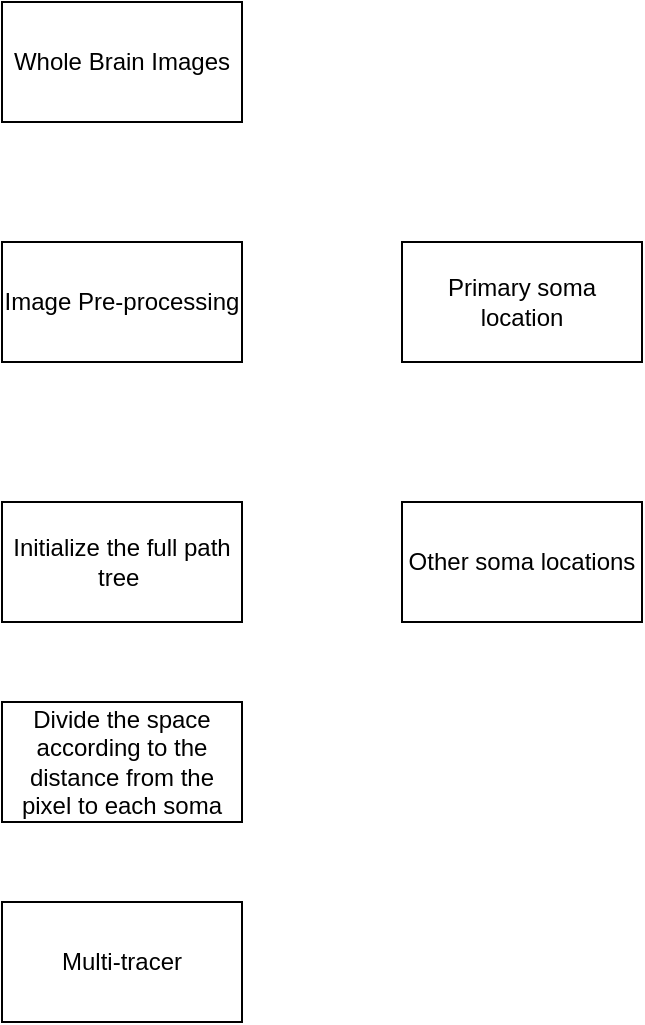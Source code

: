 <mxfile version="13.9.6" type="github" pages="3">
  <diagram id="lQAzk5x0k_y7lZM7W80m" name="processing-multiUltracer">
    <mxGraphModel dx="782" dy="446" grid="1" gridSize="10" guides="1" tooltips="1" connect="1" arrows="1" fold="1" page="1" pageScale="1" pageWidth="827" pageHeight="1169" math="0" shadow="0">
      <root>
        <mxCell id="0" />
        <mxCell id="1" parent="0" />
        <mxCell id="kIxJqqN7SR9wheEz0SgX-1" value="Whole Brain Images" style="rounded=0;whiteSpace=wrap;html=1;" parent="1" vertex="1">
          <mxGeometry x="200" y="10" width="120" height="60" as="geometry" />
        </mxCell>
        <mxCell id="kIxJqqN7SR9wheEz0SgX-2" value="Primary soma location" style="rounded=0;whiteSpace=wrap;html=1;" parent="1" vertex="1">
          <mxGeometry x="400" y="130" width="120" height="60" as="geometry" />
        </mxCell>
        <mxCell id="kIxJqqN7SR9wheEz0SgX-3" value="Image Pre-processing" style="rounded=0;whiteSpace=wrap;html=1;" parent="1" vertex="1">
          <mxGeometry x="200" y="130" width="120" height="60" as="geometry" />
        </mxCell>
        <mxCell id="kIxJqqN7SR9wheEz0SgX-4" value="Multi-tracer" style="rounded=0;whiteSpace=wrap;html=1;" parent="1" vertex="1">
          <mxGeometry x="200" y="460" width="120" height="60" as="geometry" />
        </mxCell>
        <mxCell id="kIxJqqN7SR9wheEz0SgX-7" value="Other soma locations" style="rounded=0;whiteSpace=wrap;html=1;" parent="1" vertex="1">
          <mxGeometry x="400" y="260" width="120" height="60" as="geometry" />
        </mxCell>
        <mxCell id="kIxJqqN7SR9wheEz0SgX-8" value="Initialize the full path tree&amp;nbsp;" style="rounded=0;whiteSpace=wrap;html=1;" parent="1" vertex="1">
          <mxGeometry x="200" y="260" width="120" height="60" as="geometry" />
        </mxCell>
        <mxCell id="kIxJqqN7SR9wheEz0SgX-9" value="Divide the space according to the distance from the pixel to each soma" style="rounded=0;whiteSpace=wrap;html=1;" parent="1" vertex="1">
          <mxGeometry x="200" y="360" width="120" height="60" as="geometry" />
        </mxCell>
      </root>
    </mxGraphModel>
  </diagram>
  <diagram id="cVVwbZ1VFSv5UilpjPtK" name="multiTracer">
    <mxGraphModel dx="1303" dy="650" grid="1" gridSize="10" guides="1" tooltips="1" connect="1" arrows="1" fold="1" page="1" pageScale="1" pageWidth="827" pageHeight="1169" math="0" shadow="0">
      <root>
        <mxCell id="jenG7ucAbFJNwYXECP2t-0" />
        <mxCell id="jenG7ucAbFJNwYXECP2t-1" parent="jenG7ucAbFJNwYXECP2t-0" />
        <mxCell id="AAamOCR6DBkvloYi7RDy-63" style="edgeStyle=none;rounded=0;orthogonalLoop=1;jettySize=auto;html=1;exitX=0.5;exitY=1;exitDx=0;exitDy=0;entryX=0.5;entryY=0;entryDx=0;entryDy=0;" parent="jenG7ucAbFJNwYXECP2t-1" source="bWjHcpEZLNZyK3T6xIc8-0" target="AAamOCR6DBkvloYi7RDy-20" edge="1">
          <mxGeometry relative="1" as="geometry" />
        </mxCell>
        <mxCell id="bWjHcpEZLNZyK3T6xIc8-0" value="Whole Brain Images" style="rounded=0;whiteSpace=wrap;html=1;" parent="jenG7ucAbFJNwYXECP2t-1" vertex="1">
          <mxGeometry x="346" width="120" height="60" as="geometry" />
        </mxCell>
        <mxCell id="AAamOCR6DBkvloYi7RDy-90" style="edgeStyle=orthogonalEdgeStyle;rounded=0;orthogonalLoop=1;jettySize=auto;html=1;exitX=0;exitY=0.5;exitDx=0;exitDy=0;entryX=0.5;entryY=1;entryDx=0;entryDy=0;strokeColor=none;" parent="jenG7ucAbFJNwYXECP2t-1" source="AAamOCR6DBkvloYi7RDy-0" target="AAamOCR6DBkvloYi7RDy-20" edge="1">
          <mxGeometry relative="1" as="geometry" />
        </mxCell>
        <mxCell id="AAamOCR6DBkvloYi7RDy-0" value="Soma locations(S1,S2,...,Sn)" style="rounded=0;whiteSpace=wrap;html=1;" parent="jenG7ucAbFJNwYXECP2t-1" vertex="1">
          <mxGeometry x="560" width="120" height="60" as="geometry" />
        </mxCell>
        <mxCell id="AAamOCR6DBkvloYi7RDy-5" value="" style="rounded=0;whiteSpace=wrap;html=1;shadow=1;sketch=0;dashed=1;" parent="jenG7ucAbFJNwYXECP2t-1" vertex="1">
          <mxGeometry x="33" y="212" width="767" height="808" as="geometry" />
        </mxCell>
        <mxCell id="AAamOCR6DBkvloYi7RDy-70" style="rounded=0;orthogonalLoop=1;jettySize=auto;html=1;exitX=0.5;exitY=1;exitDx=0;exitDy=0;entryX=0.5;entryY=0;entryDx=0;entryDy=0;" parent="jenG7ucAbFJNwYXECP2t-1" source="AAamOCR6DBkvloYi7RDy-6" target="AAamOCR6DBkvloYi7RDy-15" edge="1">
          <mxGeometry relative="1" as="geometry" />
        </mxCell>
        <mxCell id="AAamOCR6DBkvloYi7RDy-6" value="&lt;span&gt;Initialize the full path tree by S1&lt;/span&gt;" style="rounded=0;whiteSpace=wrap;html=1;fillColor=#ffe6cc;strokeColor=#d79b00;" parent="jenG7ucAbFJNwYXECP2t-1" vertex="1">
          <mxGeometry x="115" y="302" width="120" height="60" as="geometry" />
        </mxCell>
        <mxCell id="AAamOCR6DBkvloYi7RDy-71" style="edgeStyle=none;rounded=0;orthogonalLoop=1;jettySize=auto;html=1;exitX=0.5;exitY=1;exitDx=0;exitDy=0;" parent="jenG7ucAbFJNwYXECP2t-1" source="AAamOCR6DBkvloYi7RDy-7" edge="1">
          <mxGeometry relative="1" as="geometry">
            <mxPoint x="410" y="390" as="targetPoint" />
          </mxGeometry>
        </mxCell>
        <mxCell id="AAamOCR6DBkvloYi7RDy-7" value="&lt;span&gt;Initialize the full path tree by S2&lt;/span&gt;" style="rounded=0;whiteSpace=wrap;html=1;fillColor=#ffe6cc;strokeColor=#d79b00;" parent="jenG7ucAbFJNwYXECP2t-1" vertex="1">
          <mxGeometry x="275" y="302" width="120" height="60" as="geometry" />
        </mxCell>
        <mxCell id="AAamOCR6DBkvloYi7RDy-73" style="edgeStyle=none;rounded=0;orthogonalLoop=1;jettySize=auto;html=1;exitX=0.5;exitY=1;exitDx=0;exitDy=0;entryX=0.5;entryY=0;entryDx=0;entryDy=0;" parent="jenG7ucAbFJNwYXECP2t-1" source="AAamOCR6DBkvloYi7RDy-8" target="AAamOCR6DBkvloYi7RDy-15" edge="1">
          <mxGeometry relative="1" as="geometry" />
        </mxCell>
        <mxCell id="AAamOCR6DBkvloYi7RDy-8" value="&lt;span&gt;Initialize the full path tree by Sn&lt;/span&gt;" style="rounded=0;whiteSpace=wrap;html=1;fillColor=#ffe6cc;strokeColor=#d79b00;" parent="jenG7ucAbFJNwYXECP2t-1" vertex="1">
          <mxGeometry x="595" y="302" width="120" height="60" as="geometry" />
        </mxCell>
        <mxCell id="AAamOCR6DBkvloYi7RDy-72" style="edgeStyle=none;rounded=0;orthogonalLoop=1;jettySize=auto;html=1;exitX=0.5;exitY=1;exitDx=0;exitDy=0;entryX=0.5;entryY=0;entryDx=0;entryDy=0;" parent="jenG7ucAbFJNwYXECP2t-1" source="AAamOCR6DBkvloYi7RDy-9" target="AAamOCR6DBkvloYi7RDy-15" edge="1">
          <mxGeometry relative="1" as="geometry" />
        </mxCell>
        <mxCell id="AAamOCR6DBkvloYi7RDy-9" value="&lt;span&gt;...&lt;/span&gt;" style="rounded=0;whiteSpace=wrap;html=1;fillColor=#ffe6cc;strokeColor=#d79b00;" parent="jenG7ucAbFJNwYXECP2t-1" vertex="1">
          <mxGeometry x="435" y="302" width="120" height="60" as="geometry" />
        </mxCell>
        <mxCell id="AAamOCR6DBkvloYi7RDy-10" value="&lt;font color=&quot;#b5739d&quot; style=&quot;font-size: 15px&quot;&gt;Tracing module&lt;/font&gt;" style="text;html=1;align=center;verticalAlign=middle;whiteSpace=wrap;rounded=0;shadow=1;dashed=1;sketch=0;" parent="jenG7ucAbFJNwYXECP2t-1" vertex="1">
          <mxGeometry x="40" y="220" width="110" height="30" as="geometry" />
        </mxCell>
        <mxCell id="AAamOCR6DBkvloYi7RDy-74" style="edgeStyle=orthogonalEdgeStyle;rounded=0;orthogonalLoop=1;jettySize=auto;html=1;exitX=0.5;exitY=1;exitDx=0;exitDy=0;entryX=0.5;entryY=0;entryDx=0;entryDy=0;" parent="jenG7ucAbFJNwYXECP2t-1" source="AAamOCR6DBkvloYi7RDy-15" target="AAamOCR6DBkvloYi7RDy-16" edge="1">
          <mxGeometry relative="1" as="geometry" />
        </mxCell>
        <mxCell id="AAamOCR6DBkvloYi7RDy-75" style="edgeStyle=orthogonalEdgeStyle;rounded=0;orthogonalLoop=1;jettySize=auto;html=1;exitX=0.5;exitY=1;exitDx=0;exitDy=0;entryX=0.5;entryY=0;entryDx=0;entryDy=0;" parent="jenG7ucAbFJNwYXECP2t-1" source="AAamOCR6DBkvloYi7RDy-15" target="AAamOCR6DBkvloYi7RDy-17" edge="1">
          <mxGeometry relative="1" as="geometry" />
        </mxCell>
        <mxCell id="AAamOCR6DBkvloYi7RDy-76" style="edgeStyle=orthogonalEdgeStyle;rounded=0;orthogonalLoop=1;jettySize=auto;html=1;exitX=0.5;exitY=1;exitDx=0;exitDy=0;entryX=0.5;entryY=0;entryDx=0;entryDy=0;" parent="jenG7ucAbFJNwYXECP2t-1" source="AAamOCR6DBkvloYi7RDy-15" target="AAamOCR6DBkvloYi7RDy-18" edge="1">
          <mxGeometry relative="1" as="geometry" />
        </mxCell>
        <mxCell id="AAamOCR6DBkvloYi7RDy-77" style="edgeStyle=orthogonalEdgeStyle;rounded=0;orthogonalLoop=1;jettySize=auto;html=1;exitX=0.5;exitY=1;exitDx=0;exitDy=0;entryX=0.5;entryY=0;entryDx=0;entryDy=0;" parent="jenG7ucAbFJNwYXECP2t-1" source="AAamOCR6DBkvloYi7RDy-15" target="AAamOCR6DBkvloYi7RDy-19" edge="1">
          <mxGeometry relative="1" as="geometry" />
        </mxCell>
        <mxCell id="AAamOCR6DBkvloYi7RDy-15" value="&lt;font style=&quot;font-size: 16px&quot;&gt;Divide the tracking space&lt;/font&gt;" style="rhombus;whiteSpace=wrap;html=1;rounded=0;shadow=1;dashed=1;sketch=0;fillColor=#e1d5e7;strokeColor=#9673a6;" parent="jenG7ucAbFJNwYXECP2t-1" vertex="1">
          <mxGeometry x="299" y="392" width="230" height="110" as="geometry" />
        </mxCell>
        <mxCell id="AAamOCR6DBkvloYi7RDy-33" style="edgeStyle=orthogonalEdgeStyle;rounded=0;orthogonalLoop=1;jettySize=auto;html=1;exitX=0.5;exitY=1;exitDx=0;exitDy=0;entryX=0.5;entryY=0;entryDx=0;entryDy=0;" parent="jenG7ucAbFJNwYXECP2t-1" source="AAamOCR6DBkvloYi7RDy-16" target="AAamOCR6DBkvloYi7RDy-21" edge="1">
          <mxGeometry relative="1" as="geometry" />
        </mxCell>
        <mxCell id="AAamOCR6DBkvloYi7RDy-43" style="edgeStyle=none;rounded=0;orthogonalLoop=1;jettySize=auto;html=1;exitX=0.5;exitY=1;exitDx=0;exitDy=0;entryX=0.5;entryY=0;entryDx=0;entryDy=0;" parent="jenG7ucAbFJNwYXECP2t-1" source="AAamOCR6DBkvloYi7RDy-16" target="AAamOCR6DBkvloYi7RDy-22" edge="1">
          <mxGeometry relative="1" as="geometry" />
        </mxCell>
        <mxCell id="AAamOCR6DBkvloYi7RDy-49" style="edgeStyle=none;rounded=0;orthogonalLoop=1;jettySize=auto;html=1;exitX=0.5;exitY=1;exitDx=0;exitDy=0;entryX=0.5;entryY=0;entryDx=0;entryDy=0;" parent="jenG7ucAbFJNwYXECP2t-1" source="AAamOCR6DBkvloYi7RDy-16" target="AAamOCR6DBkvloYi7RDy-23" edge="1">
          <mxGeometry relative="1" as="geometry" />
        </mxCell>
        <mxCell id="AAamOCR6DBkvloYi7RDy-50" style="edgeStyle=none;rounded=0;orthogonalLoop=1;jettySize=auto;html=1;exitX=0.5;exitY=1;exitDx=0;exitDy=0;entryX=0.5;entryY=0;entryDx=0;entryDy=0;" parent="jenG7ucAbFJNwYXECP2t-1" source="AAamOCR6DBkvloYi7RDy-16" target="AAamOCR6DBkvloYi7RDy-24" edge="1">
          <mxGeometry relative="1" as="geometry" />
        </mxCell>
        <mxCell id="AAamOCR6DBkvloYi7RDy-16" value="Trackable area of S1" style="rounded=0;whiteSpace=wrap;html=1;shadow=1;dashed=1;sketch=0;fillColor=#d5e8d4;strokeColor=#82b366;" parent="jenG7ucAbFJNwYXECP2t-1" vertex="1">
          <mxGeometry x="115" y="552" width="120" height="60" as="geometry" />
        </mxCell>
        <mxCell id="AAamOCR6DBkvloYi7RDy-34" style="edgeStyle=orthogonalEdgeStyle;rounded=0;orthogonalLoop=1;jettySize=auto;html=1;exitX=0.5;exitY=1;exitDx=0;exitDy=0;entryX=0.5;entryY=0;entryDx=0;entryDy=0;" parent="jenG7ucAbFJNwYXECP2t-1" source="AAamOCR6DBkvloYi7RDy-17" target="AAamOCR6DBkvloYi7RDy-22" edge="1">
          <mxGeometry relative="1" as="geometry" />
        </mxCell>
        <mxCell id="AAamOCR6DBkvloYi7RDy-46" style="edgeStyle=none;rounded=0;orthogonalLoop=1;jettySize=auto;html=1;exitX=0.5;exitY=1;exitDx=0;exitDy=0;entryX=0.5;entryY=0;entryDx=0;entryDy=0;" parent="jenG7ucAbFJNwYXECP2t-1" source="AAamOCR6DBkvloYi7RDy-17" target="AAamOCR6DBkvloYi7RDy-21" edge="1">
          <mxGeometry relative="1" as="geometry" />
        </mxCell>
        <mxCell id="AAamOCR6DBkvloYi7RDy-52" style="edgeStyle=none;rounded=0;orthogonalLoop=1;jettySize=auto;html=1;exitX=0.5;exitY=1;exitDx=0;exitDy=0;entryX=0.5;entryY=0;entryDx=0;entryDy=0;" parent="jenG7ucAbFJNwYXECP2t-1" source="AAamOCR6DBkvloYi7RDy-17" target="AAamOCR6DBkvloYi7RDy-24" edge="1">
          <mxGeometry relative="1" as="geometry" />
        </mxCell>
        <mxCell id="AAamOCR6DBkvloYi7RDy-53" style="edgeStyle=none;rounded=0;orthogonalLoop=1;jettySize=auto;html=1;exitX=0.5;exitY=1;exitDx=0;exitDy=0;entryX=0.5;entryY=0;entryDx=0;entryDy=0;" parent="jenG7ucAbFJNwYXECP2t-1" source="AAamOCR6DBkvloYi7RDy-17" target="AAamOCR6DBkvloYi7RDy-23" edge="1">
          <mxGeometry relative="1" as="geometry" />
        </mxCell>
        <mxCell id="AAamOCR6DBkvloYi7RDy-17" value="Trackable area of S2" style="rounded=0;whiteSpace=wrap;html=1;shadow=1;dashed=1;sketch=0;fillColor=#d5e8d4;strokeColor=#82b366;" parent="jenG7ucAbFJNwYXECP2t-1" vertex="1">
          <mxGeometry x="275" y="552" width="120" height="60" as="geometry" />
        </mxCell>
        <mxCell id="AAamOCR6DBkvloYi7RDy-35" style="edgeStyle=orthogonalEdgeStyle;rounded=0;orthogonalLoop=1;jettySize=auto;html=1;exitX=0.5;exitY=1;exitDx=0;exitDy=0;" parent="jenG7ucAbFJNwYXECP2t-1" source="AAamOCR6DBkvloYi7RDy-18" target="AAamOCR6DBkvloYi7RDy-23" edge="1">
          <mxGeometry relative="1" as="geometry" />
        </mxCell>
        <mxCell id="AAamOCR6DBkvloYi7RDy-44" style="edgeStyle=none;rounded=0;orthogonalLoop=1;jettySize=auto;html=1;exitX=0.5;exitY=1;exitDx=0;exitDy=0;entryX=0.5;entryY=0;entryDx=0;entryDy=0;" parent="jenG7ucAbFJNwYXECP2t-1" source="AAamOCR6DBkvloYi7RDy-18" target="AAamOCR6DBkvloYi7RDy-22" edge="1">
          <mxGeometry relative="1" as="geometry" />
        </mxCell>
        <mxCell id="AAamOCR6DBkvloYi7RDy-47" style="edgeStyle=none;rounded=0;orthogonalLoop=1;jettySize=auto;html=1;exitX=0.5;exitY=1;exitDx=0;exitDy=0;entryX=0.5;entryY=0;entryDx=0;entryDy=0;" parent="jenG7ucAbFJNwYXECP2t-1" source="AAamOCR6DBkvloYi7RDy-18" target="AAamOCR6DBkvloYi7RDy-21" edge="1">
          <mxGeometry relative="1" as="geometry" />
        </mxCell>
        <mxCell id="AAamOCR6DBkvloYi7RDy-51" style="edgeStyle=none;rounded=0;orthogonalLoop=1;jettySize=auto;html=1;exitX=0.5;exitY=1;exitDx=0;exitDy=0;entryX=0.5;entryY=0;entryDx=0;entryDy=0;" parent="jenG7ucAbFJNwYXECP2t-1" source="AAamOCR6DBkvloYi7RDy-18" target="AAamOCR6DBkvloYi7RDy-24" edge="1">
          <mxGeometry relative="1" as="geometry" />
        </mxCell>
        <mxCell id="AAamOCR6DBkvloYi7RDy-18" value="..." style="rounded=0;whiteSpace=wrap;html=1;shadow=1;dashed=1;sketch=0;fillColor=#d5e8d4;strokeColor=#82b366;" parent="jenG7ucAbFJNwYXECP2t-1" vertex="1">
          <mxGeometry x="445" y="552" width="120" height="60" as="geometry" />
        </mxCell>
        <mxCell id="AAamOCR6DBkvloYi7RDy-36" style="edgeStyle=orthogonalEdgeStyle;rounded=0;orthogonalLoop=1;jettySize=auto;html=1;exitX=0.5;exitY=1;exitDx=0;exitDy=0;entryX=0.5;entryY=0;entryDx=0;entryDy=0;" parent="jenG7ucAbFJNwYXECP2t-1" source="AAamOCR6DBkvloYi7RDy-19" target="AAamOCR6DBkvloYi7RDy-24" edge="1">
          <mxGeometry relative="1" as="geometry" />
        </mxCell>
        <mxCell id="AAamOCR6DBkvloYi7RDy-45" style="edgeStyle=none;rounded=0;orthogonalLoop=1;jettySize=auto;html=1;exitX=0.5;exitY=1;exitDx=0;exitDy=0;entryX=0.5;entryY=0;entryDx=0;entryDy=0;" parent="jenG7ucAbFJNwYXECP2t-1" source="AAamOCR6DBkvloYi7RDy-19" target="AAamOCR6DBkvloYi7RDy-22" edge="1">
          <mxGeometry relative="1" as="geometry" />
        </mxCell>
        <mxCell id="AAamOCR6DBkvloYi7RDy-48" style="edgeStyle=none;rounded=0;orthogonalLoop=1;jettySize=auto;html=1;exitX=0.5;exitY=1;exitDx=0;exitDy=0;entryX=0.5;entryY=0;entryDx=0;entryDy=0;" parent="jenG7ucAbFJNwYXECP2t-1" source="AAamOCR6DBkvloYi7RDy-19" target="AAamOCR6DBkvloYi7RDy-21" edge="1">
          <mxGeometry relative="1" as="geometry" />
        </mxCell>
        <mxCell id="AAamOCR6DBkvloYi7RDy-54" style="edgeStyle=none;rounded=0;orthogonalLoop=1;jettySize=auto;html=1;exitX=0.5;exitY=1;exitDx=0;exitDy=0;" parent="jenG7ucAbFJNwYXECP2t-1" source="AAamOCR6DBkvloYi7RDy-19" edge="1">
          <mxGeometry relative="1" as="geometry">
            <mxPoint x="505" y="692" as="targetPoint" />
          </mxGeometry>
        </mxCell>
        <mxCell id="AAamOCR6DBkvloYi7RDy-19" value="Trackable area of Sn" style="rounded=0;whiteSpace=wrap;html=1;shadow=1;dashed=1;sketch=0;fillColor=#d5e8d4;strokeColor=#82b366;" parent="jenG7ucAbFJNwYXECP2t-1" vertex="1">
          <mxGeometry x="605" y="552" width="120" height="60" as="geometry" />
        </mxCell>
        <mxCell id="AAamOCR6DBkvloYi7RDy-66" style="edgeStyle=orthogonalEdgeStyle;rounded=0;orthogonalLoop=1;jettySize=auto;html=1;exitX=0.5;exitY=1;exitDx=0;exitDy=0;entryX=0.5;entryY=0;entryDx=0;entryDy=0;" parent="jenG7ucAbFJNwYXECP2t-1" source="AAamOCR6DBkvloYi7RDy-20" target="AAamOCR6DBkvloYi7RDy-7" edge="1">
          <mxGeometry relative="1" as="geometry" />
        </mxCell>
        <mxCell id="AAamOCR6DBkvloYi7RDy-67" style="edgeStyle=orthogonalEdgeStyle;rounded=0;orthogonalLoop=1;jettySize=auto;html=1;exitX=0.5;exitY=1;exitDx=0;exitDy=0;" parent="jenG7ucAbFJNwYXECP2t-1" source="AAamOCR6DBkvloYi7RDy-20" target="AAamOCR6DBkvloYi7RDy-6" edge="1">
          <mxGeometry relative="1" as="geometry" />
        </mxCell>
        <mxCell id="AAamOCR6DBkvloYi7RDy-68" style="edgeStyle=orthogonalEdgeStyle;rounded=0;orthogonalLoop=1;jettySize=auto;html=1;exitX=0.5;exitY=1;exitDx=0;exitDy=0;" parent="jenG7ucAbFJNwYXECP2t-1" source="AAamOCR6DBkvloYi7RDy-20" target="AAamOCR6DBkvloYi7RDy-9" edge="1">
          <mxGeometry relative="1" as="geometry" />
        </mxCell>
        <mxCell id="AAamOCR6DBkvloYi7RDy-69" style="edgeStyle=orthogonalEdgeStyle;rounded=0;orthogonalLoop=1;jettySize=auto;html=1;exitX=0.5;exitY=1;exitDx=0;exitDy=0;entryX=0.5;entryY=0;entryDx=0;entryDy=0;" parent="jenG7ucAbFJNwYXECP2t-1" source="AAamOCR6DBkvloYi7RDy-20" target="AAamOCR6DBkvloYi7RDy-8" edge="1">
          <mxGeometry relative="1" as="geometry" />
        </mxCell>
        <mxCell id="AAamOCR6DBkvloYi7RDy-20" value="&lt;span&gt;Image Pre-processing&lt;/span&gt;" style="rhombus;whiteSpace=wrap;html=1;rounded=0;shadow=1;dashed=1;sketch=0;fillColor=#e1d5e7;strokeColor=#9673a6;" parent="jenG7ucAbFJNwYXECP2t-1" vertex="1">
          <mxGeometry x="338" y="90" width="136" height="80" as="geometry" />
        </mxCell>
        <mxCell id="AAamOCR6DBkvloYi7RDy-78" style="rounded=0;orthogonalLoop=1;jettySize=auto;html=1;exitX=0.5;exitY=1;exitDx=0;exitDy=0;entryX=0.5;entryY=0;entryDx=0;entryDy=0;" parent="jenG7ucAbFJNwYXECP2t-1" source="AAamOCR6DBkvloYi7RDy-21" target="AAamOCR6DBkvloYi7RDy-58" edge="1">
          <mxGeometry relative="1" as="geometry" />
        </mxCell>
        <mxCell id="AAamOCR6DBkvloYi7RDy-21" value="Tracking approach x" style="rounded=0;whiteSpace=wrap;html=1;shadow=1;dashed=1;sketch=0;fillColor=#dae8fc;strokeColor=#6c8ebf;" parent="jenG7ucAbFJNwYXECP2t-1" vertex="1">
          <mxGeometry x="115" y="692" width="120" height="60" as="geometry" />
        </mxCell>
        <mxCell id="AAamOCR6DBkvloYi7RDy-79" style="edgeStyle=none;rounded=0;orthogonalLoop=1;jettySize=auto;html=1;exitX=0.5;exitY=1;exitDx=0;exitDy=0;" parent="jenG7ucAbFJNwYXECP2t-1" source="AAamOCR6DBkvloYi7RDy-22" edge="1">
          <mxGeometry relative="1" as="geometry">
            <mxPoint x="410" y="790" as="targetPoint" />
          </mxGeometry>
        </mxCell>
        <mxCell id="AAamOCR6DBkvloYi7RDy-22" value="Tracking approach x" style="rounded=0;whiteSpace=wrap;html=1;shadow=1;dashed=1;sketch=0;fillColor=#dae8fc;strokeColor=#6c8ebf;" parent="jenG7ucAbFJNwYXECP2t-1" vertex="1">
          <mxGeometry x="275" y="692" width="120" height="60" as="geometry" />
        </mxCell>
        <mxCell id="AAamOCR6DBkvloYi7RDy-80" style="edgeStyle=none;rounded=0;orthogonalLoop=1;jettySize=auto;html=1;exitX=0.5;exitY=1;exitDx=0;exitDy=0;" parent="jenG7ucAbFJNwYXECP2t-1" source="AAamOCR6DBkvloYi7RDy-23" edge="1">
          <mxGeometry relative="1" as="geometry">
            <mxPoint x="410" y="790" as="targetPoint" />
          </mxGeometry>
        </mxCell>
        <mxCell id="AAamOCR6DBkvloYi7RDy-23" value="..." style="rounded=0;whiteSpace=wrap;html=1;shadow=1;dashed=1;sketch=0;fillColor=#dae8fc;strokeColor=#6c8ebf;" parent="jenG7ucAbFJNwYXECP2t-1" vertex="1">
          <mxGeometry x="445" y="692" width="120" height="60" as="geometry" />
        </mxCell>
        <mxCell id="AAamOCR6DBkvloYi7RDy-81" style="edgeStyle=none;rounded=0;orthogonalLoop=1;jettySize=auto;html=1;exitX=0.5;exitY=1;exitDx=0;exitDy=0;" parent="jenG7ucAbFJNwYXECP2t-1" source="AAamOCR6DBkvloYi7RDy-24" edge="1">
          <mxGeometry relative="1" as="geometry">
            <mxPoint x="410" y="790" as="targetPoint" />
          </mxGeometry>
        </mxCell>
        <mxCell id="AAamOCR6DBkvloYi7RDy-24" value="Tracking approach x" style="rounded=0;whiteSpace=wrap;html=1;shadow=1;dashed=1;sketch=0;fillColor=#dae8fc;strokeColor=#6c8ebf;" parent="jenG7ucAbFJNwYXECP2t-1" vertex="1">
          <mxGeometry x="605" y="692" width="120" height="60" as="geometry" />
        </mxCell>
        <mxCell id="AAamOCR6DBkvloYi7RDy-82" style="edgeStyle=orthogonalEdgeStyle;rounded=0;orthogonalLoop=1;jettySize=auto;html=1;exitX=0.5;exitY=1;exitDx=0;exitDy=0;entryX=0.5;entryY=0;entryDx=0;entryDy=0;" parent="jenG7ucAbFJNwYXECP2t-1" source="AAamOCR6DBkvloYi7RDy-58" target="AAamOCR6DBkvloYi7RDy-59" edge="1">
          <mxGeometry relative="1" as="geometry" />
        </mxCell>
        <mxCell id="AAamOCR6DBkvloYi7RDy-83" style="edgeStyle=orthogonalEdgeStyle;rounded=0;orthogonalLoop=1;jettySize=auto;html=1;exitX=0.5;exitY=1;exitDx=0;exitDy=0;entryX=0.5;entryY=0;entryDx=0;entryDy=0;" parent="jenG7ucAbFJNwYXECP2t-1" source="AAamOCR6DBkvloYi7RDy-58" target="AAamOCR6DBkvloYi7RDy-60" edge="1">
          <mxGeometry relative="1" as="geometry" />
        </mxCell>
        <mxCell id="AAamOCR6DBkvloYi7RDy-84" style="edgeStyle=orthogonalEdgeStyle;rounded=0;orthogonalLoop=1;jettySize=auto;html=1;exitX=0.5;exitY=1;exitDx=0;exitDy=0;entryX=0.5;entryY=0;entryDx=0;entryDy=0;" parent="jenG7ucAbFJNwYXECP2t-1" source="AAamOCR6DBkvloYi7RDy-58" target="AAamOCR6DBkvloYi7RDy-61" edge="1">
          <mxGeometry relative="1" as="geometry" />
        </mxCell>
        <mxCell id="AAamOCR6DBkvloYi7RDy-85" style="edgeStyle=orthogonalEdgeStyle;rounded=0;orthogonalLoop=1;jettySize=auto;html=1;exitX=0.5;exitY=1;exitDx=0;exitDy=0;entryX=0.5;entryY=0;entryDx=0;entryDy=0;" parent="jenG7ucAbFJNwYXECP2t-1" source="AAamOCR6DBkvloYi7RDy-58" target="AAamOCR6DBkvloYi7RDy-62" edge="1">
          <mxGeometry relative="1" as="geometry" />
        </mxCell>
        <mxCell id="AAamOCR6DBkvloYi7RDy-58" value="&lt;font style=&quot;font-size: 16px&quot;&gt;Structural post-processing&lt;/font&gt;" style="rhombus;whiteSpace=wrap;html=1;rounded=0;shadow=1;dashed=1;sketch=0;fillColor=#e1d5e7;strokeColor=#9673a6;" parent="jenG7ucAbFJNwYXECP2t-1" vertex="1">
          <mxGeometry x="299" y="792" width="230" height="110" as="geometry" />
        </mxCell>
        <mxCell id="AAamOCR6DBkvloYi7RDy-59" value="Structure of S1" style="rounded=0;whiteSpace=wrap;html=1;shadow=1;dashed=1;sketch=0;fillColor=#fa6800;strokeColor=#C73500;fontColor=#ffffff;" parent="jenG7ucAbFJNwYXECP2t-1" vertex="1">
          <mxGeometry x="115" y="942" width="120" height="60" as="geometry" />
        </mxCell>
        <mxCell id="AAamOCR6DBkvloYi7RDy-60" value="Structure of S2" style="rounded=0;whiteSpace=wrap;html=1;shadow=1;dashed=1;sketch=0;fillColor=#fa6800;strokeColor=#C73500;fontColor=#ffffff;" parent="jenG7ucAbFJNwYXECP2t-1" vertex="1">
          <mxGeometry x="275" y="942" width="120" height="60" as="geometry" />
        </mxCell>
        <mxCell id="AAamOCR6DBkvloYi7RDy-61" value="..." style="rounded=0;whiteSpace=wrap;html=1;shadow=1;dashed=1;sketch=0;fillColor=#fa6800;strokeColor=#C73500;fontColor=#ffffff;" parent="jenG7ucAbFJNwYXECP2t-1" vertex="1">
          <mxGeometry x="445" y="942" width="120" height="60" as="geometry" />
        </mxCell>
        <mxCell id="AAamOCR6DBkvloYi7RDy-62" value="Structure of Sn" style="rounded=0;whiteSpace=wrap;html=1;shadow=1;dashed=1;sketch=0;fillColor=#fa6800;strokeColor=#C73500;fontColor=#ffffff;" parent="jenG7ucAbFJNwYXECP2t-1" vertex="1">
          <mxGeometry x="605" y="942" width="120" height="60" as="geometry" />
        </mxCell>
        <mxCell id="AAamOCR6DBkvloYi7RDy-95" value="" style="edgeStyle=segmentEdgeStyle;endArrow=classic;html=1;exitX=0;exitY=0.5;exitDx=0;exitDy=0;" parent="jenG7ucAbFJNwYXECP2t-1" source="AAamOCR6DBkvloYi7RDy-0" edge="1">
          <mxGeometry width="50" height="50" relative="1" as="geometry">
            <mxPoint x="520" y="80" as="sourcePoint" />
            <mxPoint x="410" y="190" as="targetPoint" />
            <Array as="points">
              <mxPoint x="510" y="30" />
              <mxPoint x="510" y="190" />
            </Array>
          </mxGeometry>
        </mxCell>
      </root>
    </mxGraphModel>
  </diagram>
  <diagram id="dMJqFe1FK4SgR-67o-yN" name="Page-3">
    <mxGraphModel dx="920" dy="459" grid="1" gridSize="10" guides="1" tooltips="1" connect="1" arrows="1" fold="1" page="1" pageScale="1" pageWidth="827" pageHeight="1169" math="0" shadow="0">
      <root>
        <mxCell id="IMR-qYhqkbSfGvILmX_c-0" />
        <mxCell id="IMR-qYhqkbSfGvILmX_c-1" parent="IMR-qYhqkbSfGvILmX_c-0" />
        <mxCell id="SHfpE0VdHJ2aFXG9o586-0" style="edgeStyle=none;rounded=0;orthogonalLoop=1;jettySize=auto;html=1;exitX=0.5;exitY=1;exitDx=0;exitDy=0;entryX=0.5;entryY=0;entryDx=0;entryDy=0;" edge="1" parent="IMR-qYhqkbSfGvILmX_c-1" source="SHfpE0VdHJ2aFXG9o586-1" target="SHfpE0VdHJ2aFXG9o586-43">
          <mxGeometry relative="1" as="geometry" />
        </mxCell>
        <mxCell id="SHfpE0VdHJ2aFXG9o586-1" value="Whole Brain Images" style="rounded=0;whiteSpace=wrap;html=1;" vertex="1" parent="IMR-qYhqkbSfGvILmX_c-1">
          <mxGeometry x="346" width="120" height="60" as="geometry" />
        </mxCell>
        <mxCell id="SHfpE0VdHJ2aFXG9o586-2" style="edgeStyle=orthogonalEdgeStyle;rounded=0;orthogonalLoop=1;jettySize=auto;html=1;exitX=0;exitY=0.5;exitDx=0;exitDy=0;entryX=0.5;entryY=1;entryDx=0;entryDy=0;strokeColor=none;" edge="1" parent="IMR-qYhqkbSfGvILmX_c-1" source="SHfpE0VdHJ2aFXG9o586-3" target="SHfpE0VdHJ2aFXG9o586-43">
          <mxGeometry relative="1" as="geometry" />
        </mxCell>
        <mxCell id="SHfpE0VdHJ2aFXG9o586-3" value="Soma locations(S1,S2,...,Sn)" style="rounded=0;whiteSpace=wrap;html=1;" vertex="1" parent="IMR-qYhqkbSfGvILmX_c-1">
          <mxGeometry x="560" width="120" height="60" as="geometry" />
        </mxCell>
        <mxCell id="SHfpE0VdHJ2aFXG9o586-5" style="rounded=0;orthogonalLoop=1;jettySize=auto;html=1;exitX=0.5;exitY=1;exitDx=0;exitDy=0;entryX=0.5;entryY=0;entryDx=0;entryDy=0;" edge="1" parent="IMR-qYhqkbSfGvILmX_c-1" source="SHfpE0VdHJ2aFXG9o586-6" target="SHfpE0VdHJ2aFXG9o586-18">
          <mxGeometry relative="1" as="geometry" />
        </mxCell>
        <mxCell id="SHfpE0VdHJ2aFXG9o586-6" value="&lt;span&gt;Initialize the full path tree by S1&lt;/span&gt;" style="rounded=0;whiteSpace=wrap;html=1;fillColor=#ffe6cc;strokeColor=#d79b00;" vertex="1" parent="IMR-qYhqkbSfGvILmX_c-1">
          <mxGeometry x="115" y="302" width="120" height="60" as="geometry" />
        </mxCell>
        <mxCell id="SHfpE0VdHJ2aFXG9o586-7" style="edgeStyle=none;rounded=0;orthogonalLoop=1;jettySize=auto;html=1;exitX=0.5;exitY=1;exitDx=0;exitDy=0;" edge="1" parent="IMR-qYhqkbSfGvILmX_c-1" source="SHfpE0VdHJ2aFXG9o586-8">
          <mxGeometry relative="1" as="geometry">
            <mxPoint x="410" y="390" as="targetPoint" />
          </mxGeometry>
        </mxCell>
        <mxCell id="SHfpE0VdHJ2aFXG9o586-8" value="&lt;span&gt;Initialize the full path tree by S2&lt;/span&gt;" style="rounded=0;whiteSpace=wrap;html=1;fillColor=#ffe6cc;strokeColor=#d79b00;" vertex="1" parent="IMR-qYhqkbSfGvILmX_c-1">
          <mxGeometry x="275" y="302" width="120" height="60" as="geometry" />
        </mxCell>
        <mxCell id="SHfpE0VdHJ2aFXG9o586-9" style="edgeStyle=none;rounded=0;orthogonalLoop=1;jettySize=auto;html=1;exitX=0.5;exitY=1;exitDx=0;exitDy=0;entryX=0.5;entryY=0;entryDx=0;entryDy=0;" edge="1" parent="IMR-qYhqkbSfGvILmX_c-1" source="SHfpE0VdHJ2aFXG9o586-10" target="SHfpE0VdHJ2aFXG9o586-18">
          <mxGeometry relative="1" as="geometry" />
        </mxCell>
        <mxCell id="SHfpE0VdHJ2aFXG9o586-10" value="&lt;span&gt;Initialize the full path tree by Sn&lt;/span&gt;" style="rounded=0;whiteSpace=wrap;html=1;fillColor=#ffe6cc;strokeColor=#d79b00;" vertex="1" parent="IMR-qYhqkbSfGvILmX_c-1">
          <mxGeometry x="595" y="302" width="120" height="60" as="geometry" />
        </mxCell>
        <mxCell id="SHfpE0VdHJ2aFXG9o586-11" style="edgeStyle=none;rounded=0;orthogonalLoop=1;jettySize=auto;html=1;exitX=0.5;exitY=1;exitDx=0;exitDy=0;entryX=0.5;entryY=0;entryDx=0;entryDy=0;" edge="1" parent="IMR-qYhqkbSfGvILmX_c-1" source="SHfpE0VdHJ2aFXG9o586-12" target="SHfpE0VdHJ2aFXG9o586-18">
          <mxGeometry relative="1" as="geometry" />
        </mxCell>
        <mxCell id="SHfpE0VdHJ2aFXG9o586-12" value="&lt;span&gt;...&lt;/span&gt;" style="rounded=0;whiteSpace=wrap;html=1;fillColor=#ffe6cc;strokeColor=#d79b00;" vertex="1" parent="IMR-qYhqkbSfGvILmX_c-1">
          <mxGeometry x="435" y="302" width="120" height="60" as="geometry" />
        </mxCell>
        <mxCell id="SHfpE0VdHJ2aFXG9o586-13" value="&lt;font color=&quot;#b5739d&quot; style=&quot;font-size: 15px&quot;&gt;Tracing module&lt;/font&gt;" style="text;html=1;align=center;verticalAlign=middle;whiteSpace=wrap;rounded=0;shadow=1;dashed=1;sketch=0;" vertex="1" parent="IMR-qYhqkbSfGvILmX_c-1">
          <mxGeometry x="40" y="220" width="110" height="30" as="geometry" />
        </mxCell>
        <mxCell id="SHfpE0VdHJ2aFXG9o586-14" style="edgeStyle=orthogonalEdgeStyle;rounded=0;orthogonalLoop=1;jettySize=auto;html=1;exitX=0.5;exitY=1;exitDx=0;exitDy=0;entryX=0.5;entryY=0;entryDx=0;entryDy=0;" edge="1" parent="IMR-qYhqkbSfGvILmX_c-1" source="SHfpE0VdHJ2aFXG9o586-18">
          <mxGeometry relative="1" as="geometry">
            <mxPoint x="175" y="552" as="targetPoint" />
          </mxGeometry>
        </mxCell>
        <mxCell id="SHfpE0VdHJ2aFXG9o586-15" style="edgeStyle=orthogonalEdgeStyle;rounded=0;orthogonalLoop=1;jettySize=auto;html=1;exitX=0.5;exitY=1;exitDx=0;exitDy=0;entryX=0.5;entryY=0;entryDx=0;entryDy=0;" edge="1" parent="IMR-qYhqkbSfGvILmX_c-1" source="SHfpE0VdHJ2aFXG9o586-18">
          <mxGeometry relative="1" as="geometry">
            <mxPoint x="335" y="552" as="targetPoint" />
          </mxGeometry>
        </mxCell>
        <mxCell id="SHfpE0VdHJ2aFXG9o586-16" style="edgeStyle=orthogonalEdgeStyle;rounded=0;orthogonalLoop=1;jettySize=auto;html=1;exitX=0.5;exitY=1;exitDx=0;exitDy=0;entryX=0.5;entryY=0;entryDx=0;entryDy=0;" edge="1" parent="IMR-qYhqkbSfGvILmX_c-1" source="SHfpE0VdHJ2aFXG9o586-18">
          <mxGeometry relative="1" as="geometry">
            <mxPoint x="505" y="552" as="targetPoint" />
          </mxGeometry>
        </mxCell>
        <mxCell id="SHfpE0VdHJ2aFXG9o586-17" style="edgeStyle=orthogonalEdgeStyle;rounded=0;orthogonalLoop=1;jettySize=auto;html=1;exitX=0.5;exitY=1;exitDx=0;exitDy=0;entryX=0.5;entryY=0;entryDx=0;entryDy=0;" edge="1" parent="IMR-qYhqkbSfGvILmX_c-1" source="SHfpE0VdHJ2aFXG9o586-18">
          <mxGeometry relative="1" as="geometry">
            <mxPoint x="665" y="552" as="targetPoint" />
          </mxGeometry>
        </mxCell>
        <mxCell id="SHfpE0VdHJ2aFXG9o586-18" value="&lt;span style=&quot;font-size: 16px ; font-family: &amp;#34;等线 light&amp;#34;&quot;&gt;Multiple&lt;br/&gt;soma auto-tracing&lt;/span&gt;" style="rhombus;whiteSpace=wrap;html=1;rounded=0;shadow=1;dashed=1;sketch=0;fillColor=#e1d5e7;strokeColor=#9673a6;" vertex="1" parent="IMR-qYhqkbSfGvILmX_c-1">
          <mxGeometry x="299" y="392" width="230" height="110" as="geometry" />
        </mxCell>
        <mxCell id="SHfpE0VdHJ2aFXG9o586-39" style="edgeStyle=orthogonalEdgeStyle;rounded=0;orthogonalLoop=1;jettySize=auto;html=1;exitX=0.5;exitY=1;exitDx=0;exitDy=0;entryX=0.5;entryY=0;entryDx=0;entryDy=0;" edge="1" parent="IMR-qYhqkbSfGvILmX_c-1" source="SHfpE0VdHJ2aFXG9o586-43" target="SHfpE0VdHJ2aFXG9o586-8">
          <mxGeometry relative="1" as="geometry" />
        </mxCell>
        <mxCell id="SHfpE0VdHJ2aFXG9o586-40" style="edgeStyle=orthogonalEdgeStyle;rounded=0;orthogonalLoop=1;jettySize=auto;html=1;exitX=0.5;exitY=1;exitDx=0;exitDy=0;" edge="1" parent="IMR-qYhqkbSfGvILmX_c-1" source="SHfpE0VdHJ2aFXG9o586-43" target="SHfpE0VdHJ2aFXG9o586-6">
          <mxGeometry relative="1" as="geometry" />
        </mxCell>
        <mxCell id="SHfpE0VdHJ2aFXG9o586-41" style="edgeStyle=orthogonalEdgeStyle;rounded=0;orthogonalLoop=1;jettySize=auto;html=1;exitX=0.5;exitY=1;exitDx=0;exitDy=0;" edge="1" parent="IMR-qYhqkbSfGvILmX_c-1" source="SHfpE0VdHJ2aFXG9o586-43" target="SHfpE0VdHJ2aFXG9o586-12">
          <mxGeometry relative="1" as="geometry" />
        </mxCell>
        <mxCell id="SHfpE0VdHJ2aFXG9o586-42" style="edgeStyle=orthogonalEdgeStyle;rounded=0;orthogonalLoop=1;jettySize=auto;html=1;exitX=0.5;exitY=1;exitDx=0;exitDy=0;entryX=0.5;entryY=0;entryDx=0;entryDy=0;" edge="1" parent="IMR-qYhqkbSfGvILmX_c-1" source="SHfpE0VdHJ2aFXG9o586-43" target="SHfpE0VdHJ2aFXG9o586-10">
          <mxGeometry relative="1" as="geometry" />
        </mxCell>
        <mxCell id="SHfpE0VdHJ2aFXG9o586-43" value="&lt;span&gt;Image Pre-processing&lt;/span&gt;" style="rhombus;whiteSpace=wrap;html=1;rounded=0;shadow=1;dashed=1;sketch=0;fillColor=#e1d5e7;strokeColor=#9673a6;" vertex="1" parent="IMR-qYhqkbSfGvILmX_c-1">
          <mxGeometry x="338" y="90" width="136" height="80" as="geometry" />
        </mxCell>
        <mxCell id="SHfpE0VdHJ2aFXG9o586-44" style="rounded=0;orthogonalLoop=1;jettySize=auto;html=1;exitX=0.5;exitY=1;exitDx=0;exitDy=0;entryX=0.5;entryY=0;entryDx=0;entryDy=0;" edge="1" parent="IMR-qYhqkbSfGvILmX_c-1" target="SHfpE0VdHJ2aFXG9o586-56">
          <mxGeometry relative="1" as="geometry">
            <mxPoint x="169" y="614" as="sourcePoint" />
          </mxGeometry>
        </mxCell>
        <mxCell id="SHfpE0VdHJ2aFXG9o586-46" style="edgeStyle=none;rounded=0;orthogonalLoop=1;jettySize=auto;html=1;exitX=0.5;exitY=1;exitDx=0;exitDy=0;" edge="1" parent="IMR-qYhqkbSfGvILmX_c-1">
          <mxGeometry relative="1" as="geometry">
            <mxPoint x="404" y="652" as="targetPoint" />
            <mxPoint x="329" y="614" as="sourcePoint" />
          </mxGeometry>
        </mxCell>
        <mxCell id="SHfpE0VdHJ2aFXG9o586-48" style="edgeStyle=none;rounded=0;orthogonalLoop=1;jettySize=auto;html=1;exitX=0.5;exitY=1;exitDx=0;exitDy=0;" edge="1" parent="IMR-qYhqkbSfGvILmX_c-1">
          <mxGeometry relative="1" as="geometry">
            <mxPoint x="404" y="652" as="targetPoint" />
            <mxPoint x="499" y="614" as="sourcePoint" />
          </mxGeometry>
        </mxCell>
        <mxCell id="SHfpE0VdHJ2aFXG9o586-50" style="edgeStyle=none;rounded=0;orthogonalLoop=1;jettySize=auto;html=1;exitX=0.5;exitY=1;exitDx=0;exitDy=0;" edge="1" parent="IMR-qYhqkbSfGvILmX_c-1">
          <mxGeometry relative="1" as="geometry">
            <mxPoint x="404" y="652" as="targetPoint" />
            <mxPoint x="659" y="614" as="sourcePoint" />
          </mxGeometry>
        </mxCell>
        <mxCell id="SHfpE0VdHJ2aFXG9o586-52" style="edgeStyle=orthogonalEdgeStyle;rounded=0;orthogonalLoop=1;jettySize=auto;html=1;exitX=0.5;exitY=1;exitDx=0;exitDy=0;entryX=0.5;entryY=0;entryDx=0;entryDy=0;" edge="1" parent="IMR-qYhqkbSfGvILmX_c-1" source="SHfpE0VdHJ2aFXG9o586-56" target="SHfpE0VdHJ2aFXG9o586-57">
          <mxGeometry relative="1" as="geometry" />
        </mxCell>
        <mxCell id="SHfpE0VdHJ2aFXG9o586-53" style="edgeStyle=orthogonalEdgeStyle;rounded=0;orthogonalLoop=1;jettySize=auto;html=1;exitX=0.5;exitY=1;exitDx=0;exitDy=0;entryX=0.5;entryY=0;entryDx=0;entryDy=0;" edge="1" parent="IMR-qYhqkbSfGvILmX_c-1" source="SHfpE0VdHJ2aFXG9o586-56" target="SHfpE0VdHJ2aFXG9o586-58">
          <mxGeometry relative="1" as="geometry" />
        </mxCell>
        <mxCell id="SHfpE0VdHJ2aFXG9o586-54" style="edgeStyle=orthogonalEdgeStyle;rounded=0;orthogonalLoop=1;jettySize=auto;html=1;exitX=0.5;exitY=1;exitDx=0;exitDy=0;entryX=0.5;entryY=0;entryDx=0;entryDy=0;" edge="1" parent="IMR-qYhqkbSfGvILmX_c-1" source="SHfpE0VdHJ2aFXG9o586-56" target="SHfpE0VdHJ2aFXG9o586-59">
          <mxGeometry relative="1" as="geometry" />
        </mxCell>
        <mxCell id="SHfpE0VdHJ2aFXG9o586-55" style="edgeStyle=orthogonalEdgeStyle;rounded=0;orthogonalLoop=1;jettySize=auto;html=1;exitX=0.5;exitY=1;exitDx=0;exitDy=0;entryX=0.5;entryY=0;entryDx=0;entryDy=0;" edge="1" parent="IMR-qYhqkbSfGvILmX_c-1" source="SHfpE0VdHJ2aFXG9o586-56" target="SHfpE0VdHJ2aFXG9o586-60">
          <mxGeometry relative="1" as="geometry" />
        </mxCell>
        <mxCell id="SHfpE0VdHJ2aFXG9o586-56" value="&lt;font style=&quot;font-size: 16px&quot;&gt;Structural post-processing&lt;/font&gt;" style="rhombus;whiteSpace=wrap;html=1;rounded=0;shadow=1;dashed=1;sketch=0;fillColor=#e1d5e7;strokeColor=#9673a6;" vertex="1" parent="IMR-qYhqkbSfGvILmX_c-1">
          <mxGeometry x="293" y="654" width="230" height="110" as="geometry" />
        </mxCell>
        <mxCell id="SHfpE0VdHJ2aFXG9o586-57" value="Structure of S1" style="rounded=0;whiteSpace=wrap;html=1;shadow=1;dashed=1;sketch=0;fillColor=#fa6800;strokeColor=#C73500;fontColor=#ffffff;" vertex="1" parent="IMR-qYhqkbSfGvILmX_c-1">
          <mxGeometry x="109" y="804" width="120" height="60" as="geometry" />
        </mxCell>
        <mxCell id="SHfpE0VdHJ2aFXG9o586-58" value="Structure of S2" style="rounded=0;whiteSpace=wrap;html=1;shadow=1;dashed=1;sketch=0;fillColor=#fa6800;strokeColor=#C73500;fontColor=#ffffff;" vertex="1" parent="IMR-qYhqkbSfGvILmX_c-1">
          <mxGeometry x="269" y="804" width="120" height="60" as="geometry" />
        </mxCell>
        <mxCell id="SHfpE0VdHJ2aFXG9o586-59" value="..." style="rounded=0;whiteSpace=wrap;html=1;shadow=1;dashed=1;sketch=0;fillColor=#fa6800;strokeColor=#C73500;fontColor=#ffffff;" vertex="1" parent="IMR-qYhqkbSfGvILmX_c-1">
          <mxGeometry x="439" y="804" width="120" height="60" as="geometry" />
        </mxCell>
        <mxCell id="SHfpE0VdHJ2aFXG9o586-60" value="Structure of Sn" style="rounded=0;whiteSpace=wrap;html=1;shadow=1;dashed=1;sketch=0;fillColor=#fa6800;strokeColor=#C73500;fontColor=#ffffff;" vertex="1" parent="IMR-qYhqkbSfGvILmX_c-1">
          <mxGeometry x="599" y="804" width="120" height="60" as="geometry" />
        </mxCell>
        <mxCell id="SHfpE0VdHJ2aFXG9o586-61" value="" style="edgeStyle=segmentEdgeStyle;endArrow=classic;html=1;exitX=0;exitY=0.5;exitDx=0;exitDy=0;" edge="1" parent="IMR-qYhqkbSfGvILmX_c-1" source="SHfpE0VdHJ2aFXG9o586-3">
          <mxGeometry width="50" height="50" relative="1" as="geometry">
            <mxPoint x="520" y="80" as="sourcePoint" />
            <mxPoint x="410" y="190" as="targetPoint" />
            <Array as="points">
              <mxPoint x="510" y="30" />
              <mxPoint x="510" y="190" />
            </Array>
          </mxGeometry>
        </mxCell>
        <mxCell id="SHfpE0VdHJ2aFXG9o586-62" value="Structure of S1" style="rounded=0;whiteSpace=wrap;html=1;shadow=1;dashed=1;sketch=0;fillColor=#dae8fc;strokeColor=#6c8ebf;" vertex="1" parent="IMR-qYhqkbSfGvILmX_c-1">
          <mxGeometry x="115" y="554" width="120" height="60" as="geometry" />
        </mxCell>
        <mxCell id="SHfpE0VdHJ2aFXG9o586-63" value="Structure of S2" style="rounded=0;whiteSpace=wrap;html=1;shadow=1;dashed=1;sketch=0;fillColor=#dae8fc;strokeColor=#6c8ebf;" vertex="1" parent="IMR-qYhqkbSfGvILmX_c-1">
          <mxGeometry x="275" y="554" width="120" height="60" as="geometry" />
        </mxCell>
        <mxCell id="SHfpE0VdHJ2aFXG9o586-64" value="..." style="rounded=0;whiteSpace=wrap;html=1;shadow=1;dashed=1;sketch=0;fillColor=#dae8fc;strokeColor=#6c8ebf;" vertex="1" parent="IMR-qYhqkbSfGvILmX_c-1">
          <mxGeometry x="445" y="554" width="120" height="60" as="geometry" />
        </mxCell>
        <mxCell id="SHfpE0VdHJ2aFXG9o586-65" value="Structure of Sn" style="rounded=0;whiteSpace=wrap;html=1;shadow=1;dashed=1;sketch=0;fillColor=#dae8fc;strokeColor=#6c8ebf;" vertex="1" parent="IMR-qYhqkbSfGvILmX_c-1">
          <mxGeometry x="605" y="554" width="120" height="60" as="geometry" />
        </mxCell>
      </root>
    </mxGraphModel>
  </diagram>
</mxfile>

